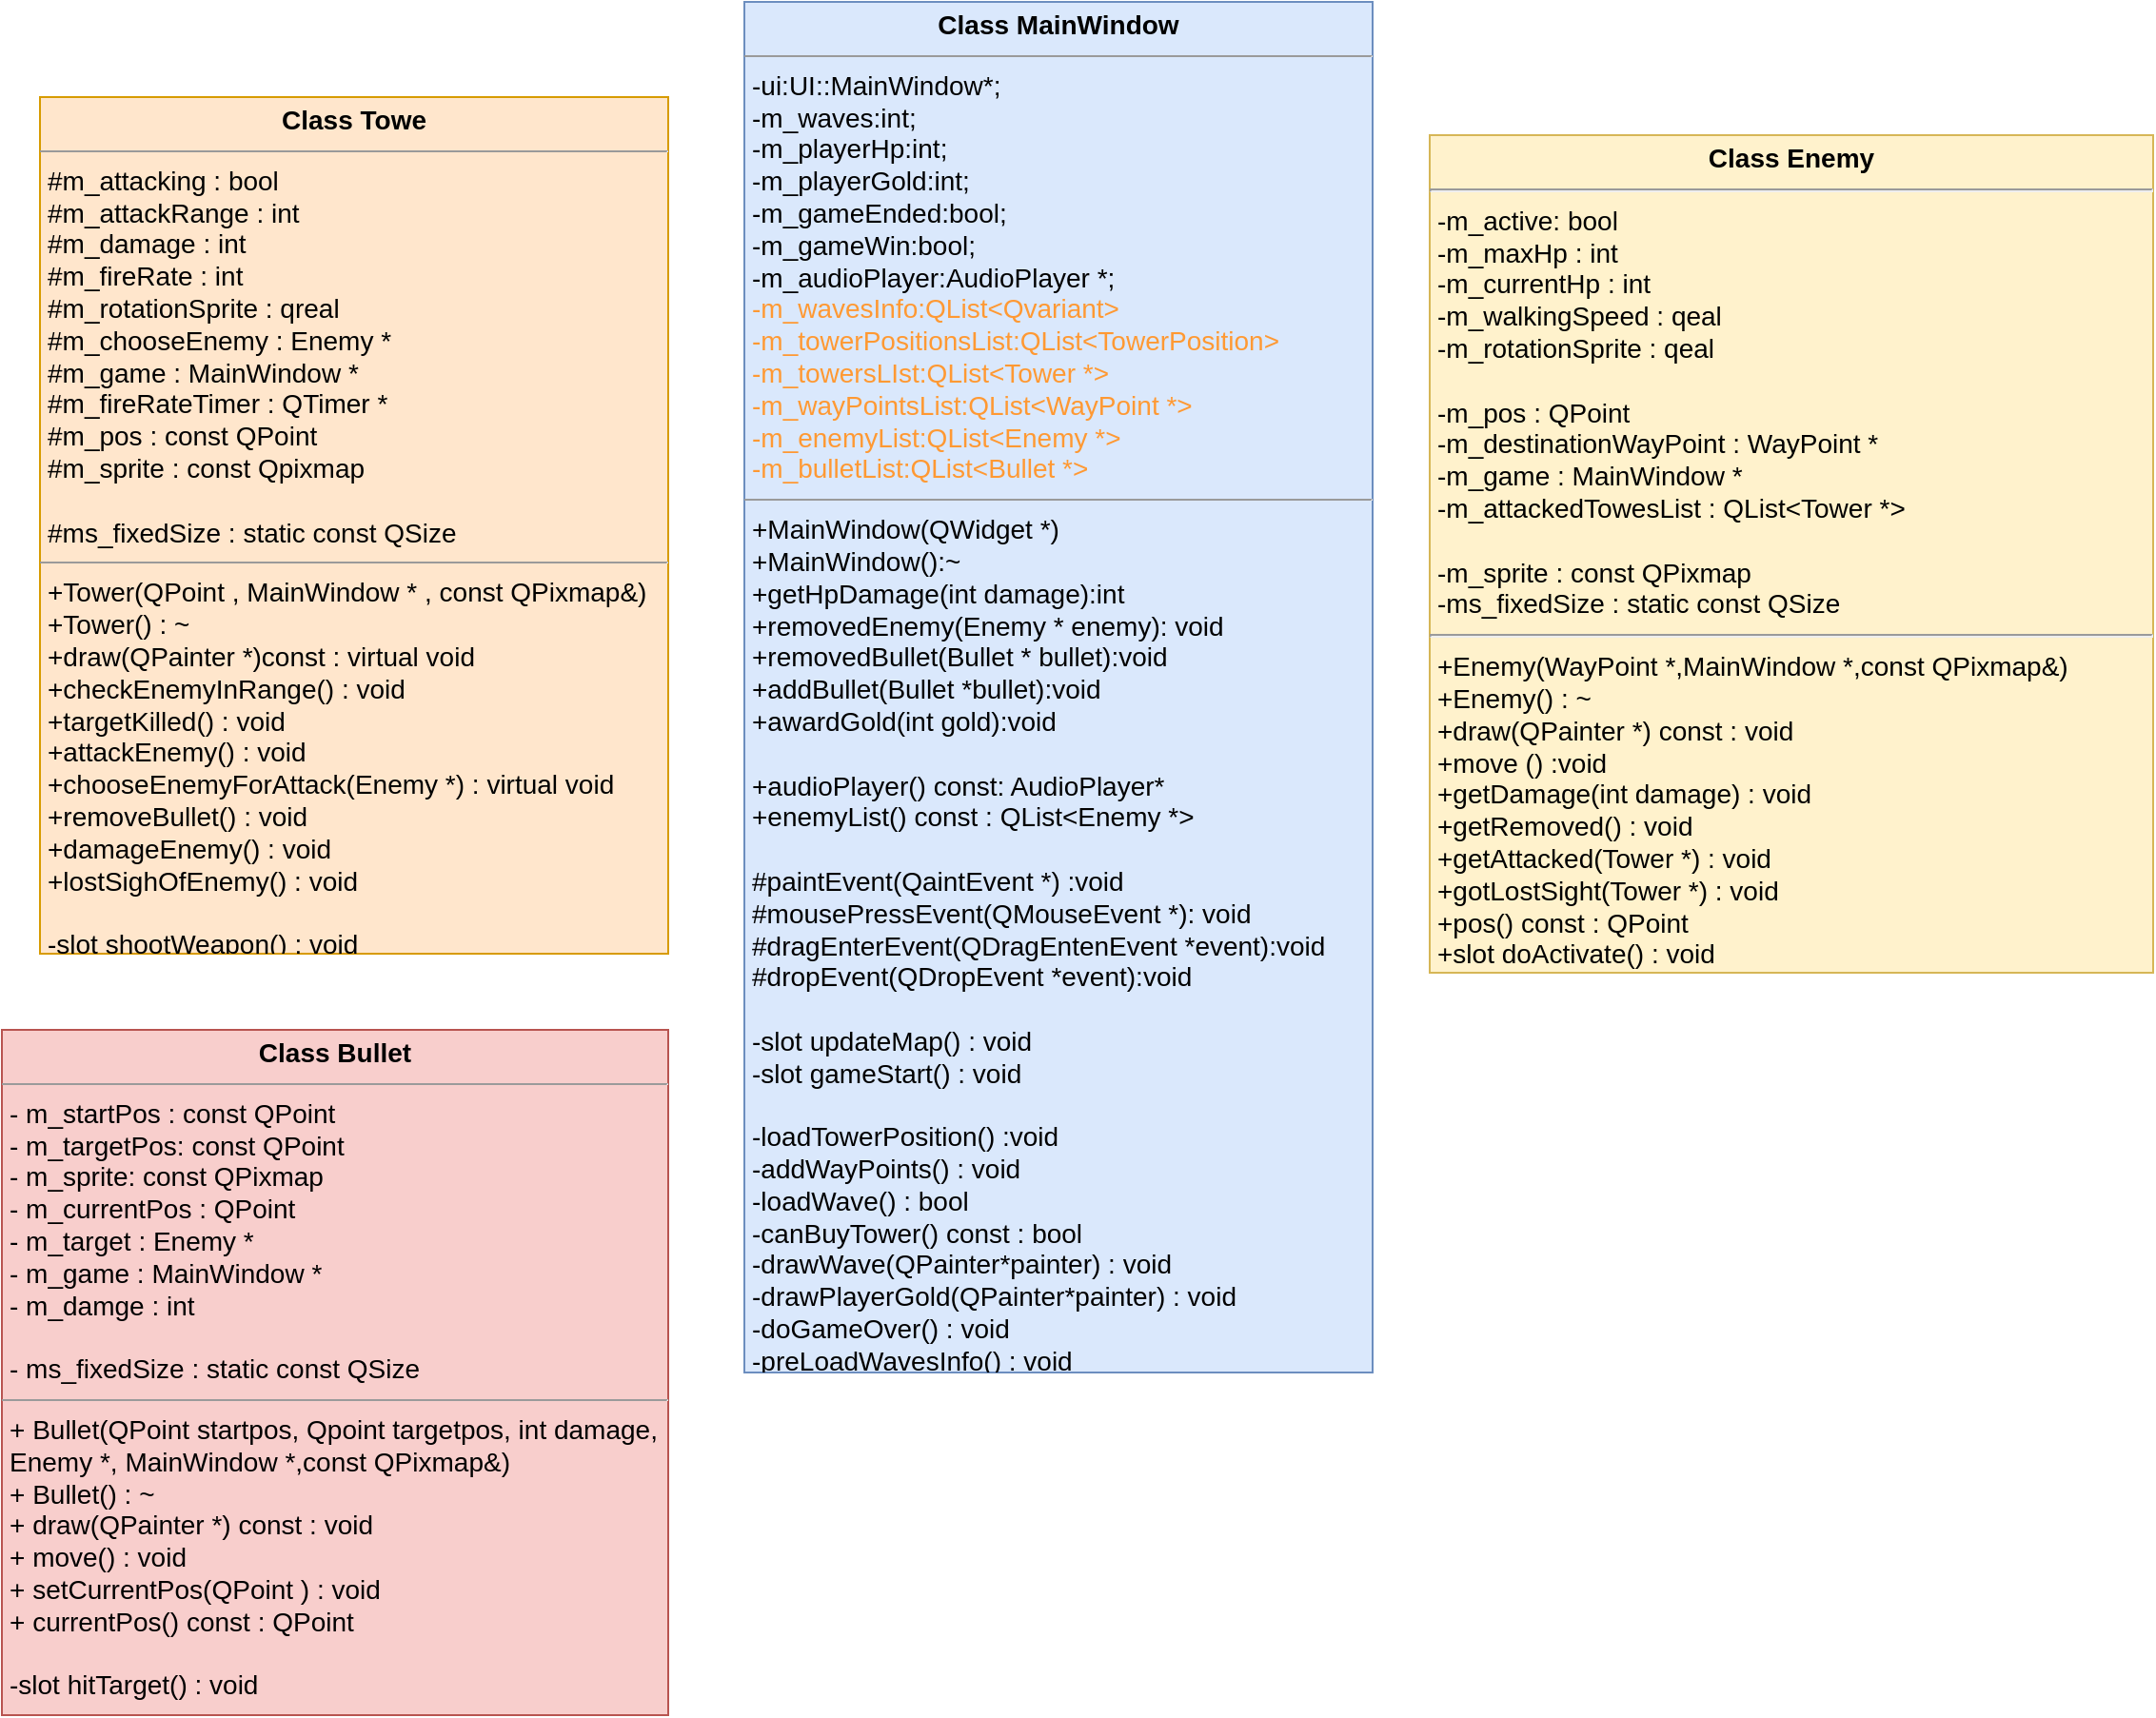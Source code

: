 <mxfile version="10.7.5" type="github"><diagram id="iTOiFCuB77VE578v8DC0" name="第 1 页"><mxGraphModel dx="1010" dy="551" grid="1" gridSize="10" guides="1" tooltips="1" connect="1" arrows="1" fold="1" page="1" pageScale="1" pageWidth="3300" pageHeight="4681" math="0" shadow="0"><root><mxCell id="0"/><mxCell id="1" parent="0"/><mxCell id="DPkFcL48A25ObQ_8dm9r-2" value="&lt;p style=&quot;margin: 4px 0px 0px ; text-align: center ; font-size: 14px&quot;&gt;&lt;b&gt;&lt;font style=&quot;font-size: 14px&quot;&gt;Class MainWindow&lt;/font&gt;&lt;/b&gt;&lt;/p&gt;&lt;hr size=&quot;1&quot; style=&quot;font-size: 14px&quot;&gt;&lt;p style=&quot;margin: 0px 0px 0px 4px ; font-size: 14px&quot;&gt;&lt;font style=&quot;font-size: 14px&quot;&gt;-ui:UI::&lt;font style=&quot;font-size: 14px&quot;&gt;MainWin&lt;/font&gt;&lt;font style=&quot;font-size: 14px&quot;&gt;dow*;&lt;/font&gt;&lt;/font&gt;&lt;/p&gt;&lt;p style=&quot;margin: 0px 0px 0px 4px ; font-size: 14px&quot;&gt;&lt;font style=&quot;font-size: 14px&quot;&gt;-m_waves:int;&lt;/font&gt;&lt;/p&gt;&lt;p style=&quot;margin: 0px 0px 0px 4px ; font-size: 14px&quot;&gt;&lt;font style=&quot;font-size: 14px&quot;&gt;-m_playerHp:int;&lt;/font&gt;&lt;/p&gt;&lt;p style=&quot;margin: 0px 0px 0px 4px ; font-size: 14px&quot;&gt;&lt;font style=&quot;font-size: 14px&quot;&gt;-m_playerGold:int;&lt;/font&gt;&lt;/p&gt;&lt;p style=&quot;margin: 0px 0px 0px 4px ; font-size: 14px&quot;&gt;&lt;font style=&quot;font-size: 14px&quot;&gt;-m_gameEnded:bool;&lt;/font&gt;&lt;/p&gt;&lt;p style=&quot;margin: 0px 0px 0px 4px ; font-size: 14px&quot;&gt;&lt;font style=&quot;font-size: 14px&quot;&gt;-m_gameWin:bool;&lt;/font&gt;&lt;/p&gt;&lt;p style=&quot;margin: 0px 0px 0px 4px ; font-size: 14px&quot;&gt;&lt;font style=&quot;font-size: 14px&quot;&gt;-m_audioPlayer:AudioPlayer *;&lt;/font&gt;&lt;/p&gt;&lt;p style=&quot;margin: 0px 0px 0px 4px ; font-size: 14px&quot;&gt;&lt;font style=&quot;font-size: 14px&quot; color=&quot;#ff9933&quot;&gt;-m_wavesInfo:QList&amp;lt;Qvariant&amp;gt;&lt;/font&gt;&lt;/p&gt;&lt;p style=&quot;margin: 0px 0px 0px 4px ; font-size: 14px&quot;&gt;&lt;font style=&quot;font-size: 14px&quot; color=&quot;#ff9933&quot;&gt;-m_towerPositionsList:QList&amp;lt;TowerPosition&amp;gt;&lt;/font&gt;&lt;/p&gt;&lt;p style=&quot;margin: 0px 0px 0px 4px ; font-size: 14px&quot;&gt;&lt;font style=&quot;font-size: 14px&quot; color=&quot;#ff9933&quot;&gt;-m_towersLIst:QList&amp;lt;Tower *&amp;gt;&lt;/font&gt;&lt;/p&gt;&lt;p style=&quot;margin: 0px 0px 0px 4px ; font-size: 14px&quot;&gt;&lt;font style=&quot;font-size: 14px&quot; color=&quot;#ff9933&quot;&gt;-m_wayPointsList:QList&amp;lt;WayPoint *&amp;gt;&lt;/font&gt;&lt;/p&gt;&lt;p style=&quot;margin: 0px 0px 0px 4px ; font-size: 14px&quot;&gt;&lt;font style=&quot;font-size: 14px&quot; color=&quot;#ff9933&quot;&gt;-m_enemyList:QList&amp;lt;Enemy *&amp;gt;&lt;/font&gt;&lt;/p&gt;&lt;p style=&quot;margin: 0px 0px 0px 4px ; font-size: 14px&quot;&gt;&lt;font style=&quot;font-size: 14px&quot; color=&quot;#ff9933&quot;&gt;-m_bulletList:QList&amp;lt;Bullet *&amp;gt;&lt;/font&gt;&lt;/p&gt;&lt;hr size=&quot;1&quot; style=&quot;font-size: 14px&quot;&gt;&lt;p style=&quot;margin: 0px 0px 0px 4px ; font-size: 14px&quot;&gt;&lt;font style=&quot;font-size: 14px&quot;&gt;+MainWindow(QWidget *)&lt;/font&gt;&lt;/p&gt;&lt;p style=&quot;margin: 0px 0px 0px 4px ; font-size: 14px&quot;&gt;&lt;font style=&quot;font-size: 14px&quot;&gt;+MainWindow():~&lt;/font&gt;&lt;/p&gt;&lt;p style=&quot;margin: 0px 0px 0px 4px ; font-size: 14px&quot;&gt;&lt;font style=&quot;font-size: 14px&quot;&gt;+getHpDamage(int damage):int&lt;/font&gt;&lt;/p&gt;&lt;p style=&quot;margin: 0px 0px 0px 4px ; font-size: 14px&quot;&gt;&lt;font style=&quot;font-size: 14px&quot;&gt;+removedEnemy(Enemy * enemy): void&lt;/font&gt;&lt;/p&gt;&lt;p style=&quot;margin: 0px 0px 0px 4px ; font-size: 14px&quot;&gt;&lt;font style=&quot;font-size: 14px&quot;&gt;+removedBullet(Bullet * bullet):void&lt;/font&gt;&lt;/p&gt;&lt;p style=&quot;margin: 0px 0px 0px 4px ; font-size: 14px&quot;&gt;&lt;font style=&quot;font-size: 14px&quot;&gt;+addBullet(Bullet *bullet):void&lt;/font&gt;&lt;/p&gt;&lt;p style=&quot;margin: 0px 0px 0px 4px ; font-size: 14px&quot;&gt;&lt;font style=&quot;font-size: 14px&quot;&gt;+awardGold(int gold):void&amp;nbsp;&lt;/font&gt;&lt;/p&gt;&lt;p style=&quot;margin: 0px 0px 0px 4px ; font-size: 14px&quot;&gt;&lt;font style=&quot;font-size: 14px&quot;&gt;&lt;br&gt;&lt;/font&gt;&lt;/p&gt;&lt;p style=&quot;margin: 0px 0px 0px 4px ; font-size: 14px&quot;&gt;&lt;font style=&quot;font-size: 14px&quot;&gt;+audioPlayer() const: AudioPlayer*&lt;/font&gt;&lt;/p&gt;&lt;p style=&quot;margin: 0px 0px 0px 4px ; font-size: 14px&quot;&gt;&lt;font style=&quot;font-size: 14px&quot;&gt;+enemyList() const : QList&amp;lt;Enemy *&amp;gt;&lt;/font&gt;&lt;/p&gt;&lt;p style=&quot;margin: 0px 0px 0px 4px ; font-size: 14px&quot;&gt;&lt;font style=&quot;font-size: 14px&quot;&gt;&lt;br&gt;&lt;/font&gt;&lt;/p&gt;&lt;p style=&quot;margin: 0px 0px 0px 4px ; font-size: 14px&quot;&gt;#paintEvent(QaintEvent *) :void&lt;/p&gt;&lt;p style=&quot;margin: 0px 0px 0px 4px ; font-size: 14px&quot;&gt;#mousePressEvent(QMouseEvent *): void&lt;/p&gt;&lt;p style=&quot;margin: 0px 0px 0px 4px ; font-size: 14px&quot;&gt;#dragEnterEvent(QDragEntenEvent *event):void&lt;/p&gt;&lt;p style=&quot;margin: 0px 0px 0px 4px ; font-size: 14px&quot;&gt;#dropEvent(QDropEvent *event):void&lt;/p&gt;&lt;p style=&quot;margin: 0px 0px 0px 4px ; font-size: 14px&quot;&gt;&lt;br&gt;&lt;/p&gt;&lt;p style=&quot;margin: 0px 0px 0px 4px ; font-size: 14px&quot;&gt;-slot updateMap() : void&lt;/p&gt;&lt;p style=&quot;margin: 0px 0px 0px 4px ; font-size: 14px&quot;&gt;-slot gameStart() : void&lt;/p&gt;&lt;p style=&quot;margin: 0px 0px 0px 4px ; font-size: 14px&quot;&gt;&lt;br&gt;&lt;/p&gt;&lt;p style=&quot;margin: 0px 0px 0px 4px ; font-size: 14px&quot;&gt;-loadTowerPosition() :void&lt;/p&gt;&lt;p style=&quot;margin: 0px 0px 0px 4px ; font-size: 14px&quot;&gt;-&lt;span&gt;addWayPoints&lt;/span&gt;&lt;span&gt;() : void&lt;/span&gt;&lt;/p&gt;&lt;p style=&quot;margin: 0px 0px 0px 4px ; font-size: 14px&quot;&gt;&lt;span&gt;-&lt;/span&gt;&lt;span&gt;loadWave() : bool&lt;/span&gt;&lt;/p&gt;&lt;p style=&quot;margin: 0px 0px 0px 4px ; font-size: 14px&quot;&gt;&lt;span&gt;-&lt;/span&gt;&lt;span&gt;canBuyTower&lt;/span&gt;&lt;span&gt;()&amp;nbsp;&lt;/span&gt;&lt;span&gt;const : bool&lt;/span&gt;&lt;/p&gt;&lt;p style=&quot;margin: 0px 0px 0px 4px ; font-size: 14px&quot;&gt;&lt;span&gt;-&lt;/span&gt;&lt;span&gt;drawWave&lt;/span&gt;&lt;span&gt;(&lt;/span&gt;&lt;span&gt;QPainter&lt;/span&gt;&lt;span&gt;*&lt;/span&gt;&lt;span&gt;painter&lt;/span&gt;&lt;span&gt;) : void&lt;/span&gt;&lt;/p&gt;&lt;p style=&quot;margin: 0px 0px 0px 4px ; font-size: 14px&quot;&gt;&lt;span&gt;-&lt;/span&gt;&lt;span&gt;drawPlayerGold&lt;/span&gt;&lt;span&gt;(&lt;/span&gt;&lt;span&gt;QPainter&lt;/span&gt;&lt;span&gt;*&lt;/span&gt;&lt;span&gt;painter&lt;/span&gt;&lt;span&gt;) : void&lt;/span&gt;&lt;/p&gt;&lt;p style=&quot;margin: 0px 0px 0px 4px ; font-size: 14px&quot;&gt;&lt;span&gt;-&lt;/span&gt;&lt;span&gt;doGameOver&lt;/span&gt;&lt;span&gt;() : void&lt;/span&gt;&lt;/p&gt;&lt;p style=&quot;margin: 0px 0px 0px 4px ; font-size: 14px&quot;&gt;&lt;span&gt;-&lt;/span&gt;&lt;span&gt;preLoadWavesInfo() : void&lt;/span&gt;&lt;/p&gt;&lt;p style=&quot;margin: 0px 0px 0px 4px ; font-size: 14px&quot;&gt;&lt;span&gt;-&lt;/span&gt;&lt;span&gt;drawHP&lt;/span&gt;&lt;span&gt;(&lt;/span&gt;&lt;span&gt;QPainter&lt;/span&gt;&lt;span&gt;*&lt;/span&gt;&lt;span&gt;painter&lt;/span&gt;&lt;span&gt;) : void&lt;/span&gt;&lt;/p&gt;&lt;p&gt;&lt;br&gt;&lt;/p&gt;&lt;p&gt;&lt;font&gt;&lt;br&gt;&lt;/font&gt;&lt;/p&gt;" style="verticalAlign=top;align=left;overflow=fill;fontSize=12;fontFamily=Helvetica;html=1;fillColor=#dae8fc;strokeColor=#6c8ebf;" vertex="1" parent="1"><mxGeometry x="430" y="10" width="330" height="720" as="geometry"/></mxCell><mxCell id="DPkFcL48A25ObQ_8dm9r-3" value="&lt;p style=&quot;margin: 4px 0px 0px ; text-align: center ; font-size: 14px&quot;&gt;&lt;b style=&quot;font-size: 14px&quot;&gt;&lt;font style=&quot;font-size: 14px&quot;&gt;Class Enemy&lt;/font&gt;&lt;/b&gt;&lt;/p&gt;&lt;hr style=&quot;font-size: 14px&quot;&gt;&lt;p style=&quot;margin: 0px 0px 0px 4px ; font-size: 14px&quot;&gt;-m_active: bool&lt;/p&gt;&lt;p style=&quot;margin: 0px 0px 0px 4px ; font-size: 14px&quot;&gt;-m_maxHp : int&lt;/p&gt;&lt;p style=&quot;margin: 0px 0px 0px 4px ; font-size: 14px&quot;&gt;-m_currentHp : int&lt;/p&gt;&lt;p style=&quot;margin: 0px 0px 0px 4px ; font-size: 14px&quot;&gt;-m_walkingSpeed : qeal&lt;/p&gt;&lt;p style=&quot;margin: 0px 0px 0px 4px ; font-size: 14px&quot;&gt;-m_rotationSprite : qeal&lt;/p&gt;&lt;p style=&quot;margin: 0px 0px 0px 4px ; font-size: 14px&quot;&gt;&lt;br&gt;&lt;/p&gt;&lt;p style=&quot;margin: 0px 0px 0px 4px ; font-size: 14px&quot;&gt;-m_pos : QPoint&lt;/p&gt;&lt;p style=&quot;margin: 0px 0px 0px 4px ; font-size: 14px&quot;&gt;-m_destinationWayPoint : WayPoint *&lt;/p&gt;&lt;p style=&quot;margin: 0px 0px 0px 4px ; font-size: 14px&quot;&gt;-m_game : MainWindow *&amp;nbsp;&lt;/p&gt;&lt;p style=&quot;margin: 0px 0px 0px 4px ; font-size: 14px&quot;&gt;-m_attackedTowesList : QList&amp;lt;Tower *&amp;gt;&lt;/p&gt;&lt;p style=&quot;margin: 0px 0px 0px 4px ; font-size: 14px&quot;&gt;&lt;br&gt;&lt;/p&gt;&lt;p style=&quot;margin: 0px 0px 0px 4px ; font-size: 14px&quot;&gt;-m_sprite : const QPixmap&lt;/p&gt;&lt;p style=&quot;margin: 0px 0px 0px 4px ; font-size: 14px&quot;&gt;-ms_fixedSize : static const QSize&lt;/p&gt;&lt;hr style=&quot;font-size: 14px&quot;&gt;&lt;p style=&quot;margin: 0px 0px 0px 4px ; font-size: 14px&quot;&gt;+Enemy(WayPoint *,MainWindow *,const QPixmap&amp;amp;)&lt;/p&gt;&lt;p style=&quot;margin: 0px 0px 0px 4px ; font-size: 14px&quot;&gt;+Enemy() : ~&lt;/p&gt;&lt;p style=&quot;margin: 0px 0px 0px 4px ; font-size: 14px&quot;&gt;+draw(QPainter *) const : void&lt;/p&gt;&lt;p style=&quot;margin: 0px 0px 0px 4px ; font-size: 14px&quot;&gt;+move () :void&lt;/p&gt;&lt;p style=&quot;margin: 0px 0px 0px 4px ; font-size: 14px&quot;&gt;+getDamage(int damage) : void&lt;/p&gt;&lt;p style=&quot;margin: 0px 0px 0px 4px ; font-size: 14px&quot;&gt;+getRemoved() : void&lt;/p&gt;&lt;p style=&quot;margin: 0px 0px 0px 4px ; font-size: 14px&quot;&gt;+getAttacked(Tower *) : void&lt;/p&gt;&lt;p style=&quot;margin: 0px 0px 0px 4px ; font-size: 14px&quot;&gt;+gotLostSight(Tower *) : void&lt;/p&gt;&lt;p style=&quot;margin: 0px 0px 0px 4px ; font-size: 14px&quot;&gt;+pos() const : QPoint&lt;/p&gt;&lt;p style=&quot;margin: 0px 0px 0px 4px ; font-size: 14px&quot;&gt;+slot doActivate() : void&lt;/p&gt;&lt;p style=&quot;margin: 0px 0px 0px 4px ; font-size: 14px&quot;&gt;&lt;br&gt;&lt;/p&gt;&lt;p style=&quot;margin: 0px 0px 0px 4px ; font-size: 14px&quot;&gt;&lt;br&gt;&lt;/p&gt;" style="verticalAlign=top;align=left;overflow=fill;fontSize=14;fontFamily=Helvetica;html=1;fillColor=#fff2cc;strokeColor=#d6b656;" vertex="1" parent="1"><mxGeometry x="790" y="80" width="380" height="440" as="geometry"/></mxCell><mxCell id="DPkFcL48A25ObQ_8dm9r-4" value="&lt;p style=&quot;margin: 4px 0px 0px ; text-align: center ; font-size: 14px&quot;&gt;&lt;b&gt;&lt;font style=&quot;font-size: 14px&quot;&gt;Class Towe&lt;/font&gt;&lt;/b&gt;&lt;/p&gt;&lt;hr size=&quot;1&quot; style=&quot;font-size: 14px&quot;&gt;&lt;p style=&quot;margin: 0px 0px 0px 4px ; font-size: 14px&quot;&gt;#m_attacking : bool&lt;/p&gt;&lt;p style=&quot;margin: 0px 0px 0px 4px ; font-size: 14px&quot;&gt;#m_attackRange : int&lt;/p&gt;&lt;p style=&quot;margin: 0px 0px 0px 4px ; font-size: 14px&quot;&gt;#m_damage : int&lt;/p&gt;&lt;p style=&quot;margin: 0px 0px 0px 4px ; font-size: 14px&quot;&gt;#m_fireRate : int&lt;/p&gt;&lt;p style=&quot;margin: 0px 0px 0px 4px ; font-size: 14px&quot;&gt;#m_rotationSprite : qreal&lt;/p&gt;&lt;p style=&quot;margin: 0px 0px 0px 4px ; font-size: 14px&quot;&gt;#m_chooseEnemy : Enemy *&lt;/p&gt;&lt;p style=&quot;margin: 0px 0px 0px 4px ; font-size: 14px&quot;&gt;#m_game : MainWindow *&amp;nbsp;&lt;/p&gt;&lt;p style=&quot;margin: 0px 0px 0px 4px ; font-size: 14px&quot;&gt;#m_fireRateTimer : QTimer *&lt;/p&gt;&lt;p style=&quot;margin: 0px 0px 0px 4px ; font-size: 14px&quot;&gt;#m_pos : const QPoint&lt;/p&gt;&lt;p style=&quot;margin: 0px 0px 0px 4px ; font-size: 14px&quot;&gt;#m_sprite : const Qpixmap&lt;/p&gt;&lt;p style=&quot;margin: 0px 0px 0px 4px ; font-size: 14px&quot;&gt;&lt;br&gt;&lt;/p&gt;&lt;p style=&quot;margin: 0px 0px 0px 4px ; font-size: 14px&quot;&gt;#ms_fixedSize : static const QSize&lt;/p&gt;&lt;hr size=&quot;1&quot; style=&quot;font-size: 14px&quot;&gt;&lt;p style=&quot;margin: 0px 0px 0px 4px ; font-size: 14px&quot;&gt;+Tower(QPoint , MainWindow * , const QPixmap&amp;amp;)&lt;/p&gt;&lt;p style=&quot;margin: 0px 0px 0px 4px ; font-size: 14px&quot;&gt;+Tower() : ~&lt;/p&gt;&lt;p style=&quot;margin: 0px 0px 0px 4px ; font-size: 14px&quot;&gt;+draw(QPainter *)const : virtual void&lt;/p&gt;&lt;p style=&quot;margin: 0px 0px 0px 4px ; font-size: 14px&quot;&gt;+checkEnemyInRange() : void&lt;/p&gt;&lt;p style=&quot;margin: 0px 0px 0px 4px ; font-size: 14px&quot;&gt;+targetKilled() : void&lt;/p&gt;&lt;p style=&quot;margin: 0px 0px 0px 4px ; font-size: 14px&quot;&gt;+attackEnemy() : void&lt;/p&gt;&lt;p style=&quot;margin: 0px 0px 0px 4px ; font-size: 14px&quot;&gt;+chooseEnemyForAttack(Enemy *) : virtual void&lt;/p&gt;&lt;p style=&quot;margin: 0px 0px 0px 4px ; font-size: 14px&quot;&gt;+removeBullet() : void&lt;/p&gt;&lt;p style=&quot;margin: 0px 0px 0px 4px ; font-size: 14px&quot;&gt;+damageEnemy() : void&lt;/p&gt;&lt;p style=&quot;margin: 0px 0px 0px 4px ; font-size: 14px&quot;&gt;+lostSighOfEnemy() : void&lt;/p&gt;&lt;p style=&quot;margin: 0px 0px 0px 4px ; font-size: 14px&quot;&gt;&lt;br&gt;&lt;/p&gt;&lt;p style=&quot;margin: 0px 0px 0px 4px ; font-size: 14px&quot;&gt;-slot shootWeapon() : void&lt;/p&gt;" style="verticalAlign=top;align=left;overflow=fill;fontSize=12;fontFamily=Helvetica;html=1;fillColor=#ffe6cc;strokeColor=#d79b00;" vertex="1" parent="1"><mxGeometry x="60" y="60" width="330" height="450" as="geometry"/></mxCell><mxCell id="DPkFcL48A25ObQ_8dm9r-5" value="&lt;p style=&quot;margin: 4px 0px 0px ; text-align: center ; font-size: 14px&quot;&gt;&lt;b&gt;&lt;font style=&quot;font-size: 14px&quot;&gt;Class Bullet&lt;/font&gt;&lt;/b&gt;&lt;/p&gt;&lt;hr size=&quot;1&quot; style=&quot;font-size: 14px&quot;&gt;&lt;p style=&quot;margin: 0px 0px 0px 4px ; font-size: 14px&quot;&gt;&lt;font style=&quot;font-size: 14px&quot;&gt;- m_startPos : const QPoint&lt;/font&gt;&lt;/p&gt;&lt;p style=&quot;margin: 0px 0px 0px 4px ; font-size: 14px&quot;&gt;&lt;font style=&quot;font-size: 14px&quot;&gt;- m_targetPos: const QPoint&lt;/font&gt;&lt;/p&gt;&lt;p style=&quot;margin: 0px 0px 0px 4px ; font-size: 14px&quot;&gt;&lt;font style=&quot;font-size: 14px&quot;&gt;- m_sprite: const QPixmap&lt;/font&gt;&lt;/p&gt;&lt;p style=&quot;margin: 0px 0px 0px 4px ; font-size: 14px&quot;&gt;&lt;font style=&quot;font-size: 14px&quot;&gt;- m_currentPos : QPoint&lt;/font&gt;&lt;/p&gt;&lt;p style=&quot;margin: 0px 0px 0px 4px ; font-size: 14px&quot;&gt;&lt;font style=&quot;font-size: 14px&quot;&gt;- m_target : Enemy *&lt;/font&gt;&lt;/p&gt;&lt;p style=&quot;margin: 0px 0px 0px 4px ; font-size: 14px&quot;&gt;&lt;font style=&quot;font-size: 14px&quot;&gt;- m_game : MainWindow *&lt;/font&gt;&lt;/p&gt;&lt;p style=&quot;margin: 0px 0px 0px 4px ; font-size: 14px&quot;&gt;&lt;font style=&quot;font-size: 14px&quot;&gt;- m_damge : int&lt;/font&gt;&lt;/p&gt;&lt;p style=&quot;margin: 0px 0px 0px 4px ; font-size: 14px&quot;&gt;&lt;font style=&quot;font-size: 14px&quot;&gt;&lt;br&gt;&lt;/font&gt;&lt;/p&gt;&lt;p style=&quot;margin: 0px 0px 0px 4px ; font-size: 14px&quot;&gt;- ms_fixedSize : static const QSize&lt;/p&gt;&lt;hr size=&quot;1&quot; style=&quot;font-size: 14px&quot;&gt;&lt;p style=&quot;margin: 0px 0px 0px 4px ; font-size: 14px&quot;&gt;&lt;font style=&quot;font-size: 14px&quot;&gt;+ Bullet(QPoint startpos, Qpoint targetpos, int damage,&amp;nbsp;&lt;/font&gt;&lt;/p&gt;&lt;p style=&quot;margin: 0px 0px 0px 4px ; font-size: 14px&quot;&gt;&lt;font style=&quot;font-size: 14px&quot;&gt;Enemy *, MainWindow *,const QPixmap&amp;amp;)&lt;/font&gt;&lt;/p&gt;&lt;p style=&quot;margin: 0px 0px 0px 4px ; font-size: 14px&quot;&gt;&lt;font style=&quot;font-size: 14px&quot;&gt;+ Bullet() : ~&lt;/font&gt;&lt;/p&gt;&lt;p style=&quot;margin: 0px 0px 0px 4px ; font-size: 14px&quot;&gt;+ draw(QPainter *) const : void&lt;/p&gt;&lt;p style=&quot;margin: 0px 0px 0px 4px ; font-size: 14px&quot;&gt;+ move() : void&lt;/p&gt;&lt;p style=&quot;margin: 0px 0px 0px 4px ; font-size: 14px&quot;&gt;+ setCurrentPos(QPoint ) : void&lt;/p&gt;&lt;p style=&quot;margin: 0px 0px 0px 4px ; font-size: 14px&quot;&gt;+ currentPos() const : QPoint&lt;/p&gt;&lt;p style=&quot;margin: 0px 0px 0px 4px ; font-size: 14px&quot;&gt;&lt;br&gt;&lt;/p&gt;&lt;p style=&quot;margin: 0px 0px 0px 4px ; font-size: 14px&quot;&gt;-slot hitTarget() : void&lt;/p&gt;&lt;p style=&quot;margin: 0px 0px 0px 4px ; font-size: 14px&quot;&gt;&lt;font style=&quot;font-size: 14px&quot;&gt;&lt;br&gt;&lt;/font&gt;&lt;/p&gt;" style="verticalAlign=top;align=left;overflow=fill;fontSize=12;fontFamily=Helvetica;html=1;fillColor=#f8cecc;strokeColor=#b85450;" vertex="1" parent="1"><mxGeometry x="40" y="550" width="350" height="360" as="geometry"/></mxCell></root></mxGraphModel></diagram></mxfile>